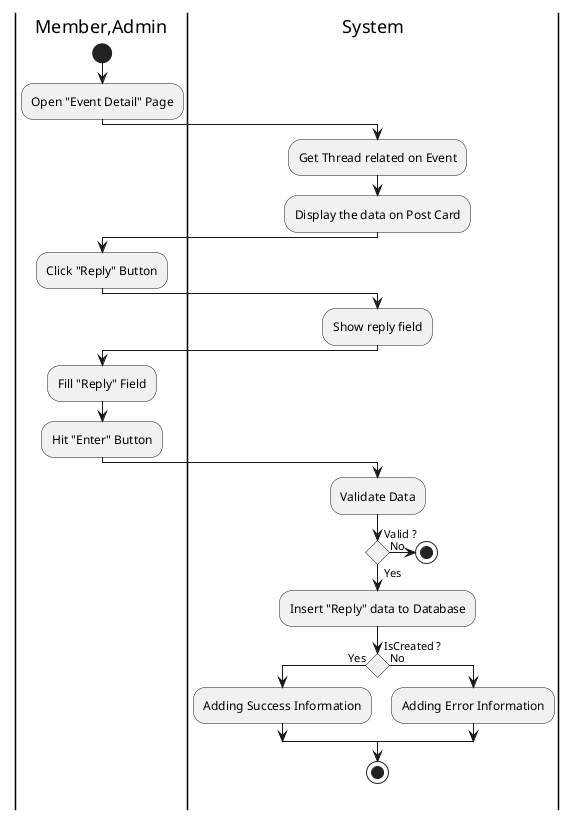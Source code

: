 @startuml ReplyConversation

skinparam ConditionEndStyle hline
skinparam conditionStyle diamond
skinparam Monochrome true
skinparam Shadowing false

|Member,Admin|
start
:Open "Event Detail" Page;

|System|
:Get Thread related on Event;
:Display the data on Post Card;

|Member,Admin|
:Click "Reply" Button;

|System|
:Show reply field;

|Member,Admin|
:Fill "Reply" Field;
:Hit "Enter" Button;

|System|
:Validate Data;
if (Valid ?) then (Yes)
    :Insert "Reply" data to Database;
    if (IsCreated ?) then (Yes)
        :Adding Success Information;
    else (No)
        :Adding Error Information;
    endif
    stop
else (No)
    stop
endif
@enduml
